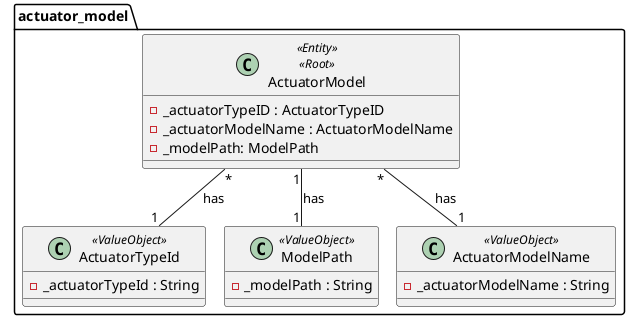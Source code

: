 @startuml
!pragma layout smetana

package actuator_model{

    class ActuatorModel <<Entity>> <<Root>>{
    - _actuatorTypeID : ActuatorTypeID
    - _actuatorModelName : ActuatorModelName
    - _modelPath: ModelPath
    }

     class ActuatorTypeId <<ValueObject>>{
        - _actuatorTypeId : String
     }

     class ModelPath <<ValueObject>>{
        - _modelPath : String
     }
     class ActuatorModelName <<ValueObject>>{
        - _actuatorModelName : String
     }
}

ActuatorModel "*" -- "1" ActuatorTypeId : has
ActuatorModel "1" -- "1" ModelPath : has
ActuatorModel "*" -- "1" ActuatorModelName : has


@enduml